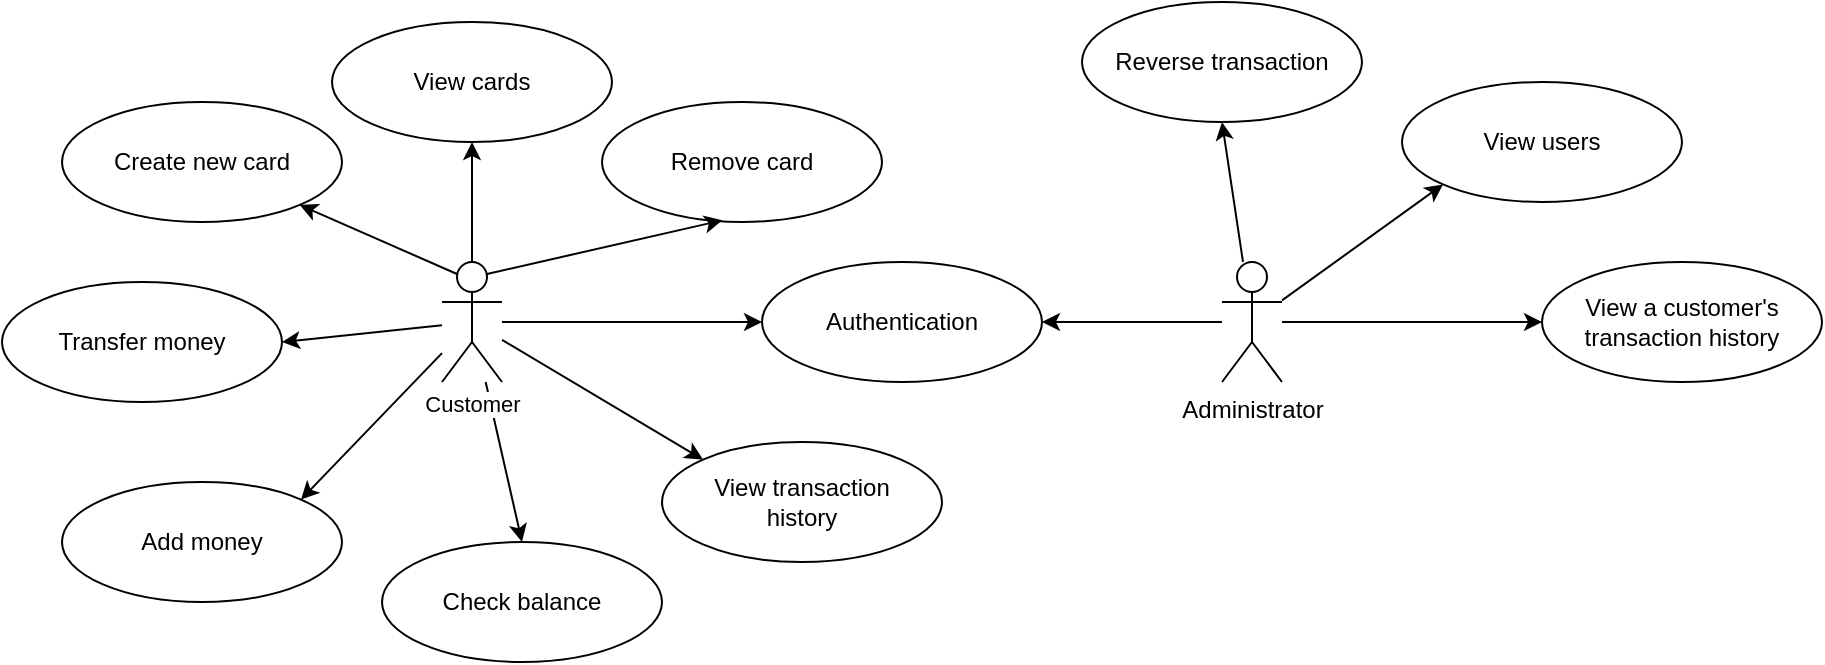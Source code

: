<mxfile>
    <diagram name="Page-1" id="1nHGlWU5jBoHTrUnYx-W">
        <mxGraphModel dx="2110" dy="686" grid="1" gridSize="10" guides="1" tooltips="1" connect="1" arrows="1" fold="1" page="1" pageScale="1" pageWidth="850" pageHeight="1100" math="0" shadow="0">
            <root>
                <mxCell id="0"/>
                <mxCell id="1" parent="0"/>
                <mxCell id="KlgS9JjJHQomffS3OAyq-1" value="Authentication" style="ellipse;whiteSpace=wrap;html=1;" parent="1" vertex="1">
                    <mxGeometry x="280" y="310" width="140" height="60" as="geometry"/>
                </mxCell>
                <mxCell id="KlgS9JjJHQomffS3OAyq-2" value="Administrator" style="shape=umlActor;verticalLabelPosition=bottom;verticalAlign=top;html=1;outlineConnect=0;" parent="1" vertex="1">
                    <mxGeometry x="510" y="310" width="30" height="60" as="geometry"/>
                </mxCell>
                <mxCell id="KlgS9JjJHQomffS3OAyq-3" value="" style="endArrow=classic;html=1;rounded=0;entryX=1;entryY=0.5;entryDx=0;entryDy=0;" parent="1" source="KlgS9JjJHQomffS3OAyq-2" target="KlgS9JjJHQomffS3OAyq-1" edge="1">
                    <mxGeometry width="50" height="50" relative="1" as="geometry">
                        <mxPoint x="350" y="380" as="sourcePoint"/>
                        <mxPoint x="400" y="330" as="targetPoint"/>
                    </mxGeometry>
                </mxCell>
                <mxCell id="KlgS9JjJHQomffS3OAyq-5" value="View users" style="ellipse;whiteSpace=wrap;html=1;" parent="1" vertex="1">
                    <mxGeometry x="600" y="220" width="140" height="60" as="geometry"/>
                </mxCell>
                <mxCell id="KlgS9JjJHQomffS3OAyq-8" value="" style="endArrow=classic;html=1;rounded=0;entryX=0;entryY=1;entryDx=0;entryDy=0;" parent="1" source="KlgS9JjJHQomffS3OAyq-2" target="KlgS9JjJHQomffS3OAyq-5" edge="1">
                    <mxGeometry width="50" height="50" relative="1" as="geometry">
                        <mxPoint x="390" y="330" as="sourcePoint"/>
                        <mxPoint x="200" y="340" as="targetPoint"/>
                    </mxGeometry>
                </mxCell>
                <mxCell id="KlgS9JjJHQomffS3OAyq-13" value="Remove card" style="ellipse;whiteSpace=wrap;html=1;" parent="1" vertex="1">
                    <mxGeometry x="200" y="230" width="140" height="60" as="geometry"/>
                </mxCell>
                <mxCell id="KlgS9JjJHQomffS3OAyq-14" value="" style="endArrow=classic;html=1;rounded=0;entryX=0.43;entryY=0.986;entryDx=0;entryDy=0;exitX=0.75;exitY=0.1;exitDx=0;exitDy=0;exitPerimeter=0;entryPerimeter=0;" parent="1" source="KlgS9JjJHQomffS3OAyq-23" target="KlgS9JjJHQomffS3OAyq-13" edge="1">
                    <mxGeometry width="50" height="50" relative="1" as="geometry">
                        <mxPoint x="390" y="330" as="sourcePoint"/>
                        <mxPoint x="470" y="460" as="targetPoint"/>
                    </mxGeometry>
                </mxCell>
                <mxCell id="KlgS9JjJHQomffS3OAyq-16" value="Create new card" style="ellipse;whiteSpace=wrap;html=1;" parent="1" vertex="1">
                    <mxGeometry x="-70" y="230" width="140" height="60" as="geometry"/>
                </mxCell>
                <mxCell id="KlgS9JjJHQomffS3OAyq-17" value="" style="endArrow=classic;html=1;rounded=0;exitX=0.25;exitY=0.1;exitDx=0;exitDy=0;exitPerimeter=0;" parent="1" source="KlgS9JjJHQomffS3OAyq-23" target="KlgS9JjJHQomffS3OAyq-16" edge="1">
                    <mxGeometry width="50" height="50" relative="1" as="geometry">
                        <mxPoint x="150" y="155.0" as="sourcePoint"/>
                        <mxPoint x="150" y="275" as="targetPoint"/>
                    </mxGeometry>
                </mxCell>
                <mxCell id="KlgS9JjJHQomffS3OAyq-19" value="View transaction&lt;br&gt;history" style="ellipse;whiteSpace=wrap;html=1;" parent="1" vertex="1">
                    <mxGeometry x="230" y="400" width="140" height="60" as="geometry"/>
                </mxCell>
                <mxCell id="KlgS9JjJHQomffS3OAyq-20" value="" style="endArrow=classic;html=1;rounded=0;entryX=0;entryY=0.5;entryDx=0;entryDy=0;" parent="1" source="KlgS9JjJHQomffS3OAyq-2" target="10" edge="1">
                    <mxGeometry width="50" height="50" relative="1" as="geometry">
                        <mxPoint x="536" y="380" as="sourcePoint"/>
                        <mxPoint x="540" y="480" as="targetPoint"/>
                    </mxGeometry>
                </mxCell>
                <mxCell id="KlgS9JjJHQomffS3OAyq-21" value="Reverse transaction" style="ellipse;whiteSpace=wrap;html=1;" parent="1" vertex="1">
                    <mxGeometry x="440" y="180" width="140" height="60" as="geometry"/>
                </mxCell>
                <mxCell id="KlgS9JjJHQomffS3OAyq-22" value="" style="endArrow=classic;html=1;rounded=0;entryX=0.5;entryY=1;entryDx=0;entryDy=0;" parent="1" source="KlgS9JjJHQomffS3OAyq-2" target="KlgS9JjJHQomffS3OAyq-21" edge="1">
                    <mxGeometry width="50" height="50" relative="1" as="geometry">
                        <mxPoint x="536" y="380" as="sourcePoint"/>
                        <mxPoint x="540" y="480" as="targetPoint"/>
                    </mxGeometry>
                </mxCell>
                <mxCell id="12" style="edgeStyle=none;html=1;exitX=0.5;exitY=0;exitDx=0;exitDy=0;exitPerimeter=0;entryX=0.5;entryY=1;entryDx=0;entryDy=0;" edge="1" parent="1" source="KlgS9JjJHQomffS3OAyq-23" target="11">
                    <mxGeometry relative="1" as="geometry"/>
                </mxCell>
                <mxCell id="KlgS9JjJHQomffS3OAyq-23" value="" style="shape=umlActor;verticalLabelPosition=bottom;verticalAlign=top;html=1;" parent="1" vertex="1">
                    <mxGeometry x="120" y="310" width="30" height="60" as="geometry"/>
                </mxCell>
                <mxCell id="KlgS9JjJHQomffS3OAyq-24" value="" style="endArrow=classic;html=1;rounded=0;entryX=0;entryY=0.5;entryDx=0;entryDy=0;" parent="1" source="KlgS9JjJHQomffS3OAyq-23" target="KlgS9JjJHQomffS3OAyq-1" edge="1">
                    <mxGeometry width="50" height="50" relative="1" as="geometry">
                        <mxPoint x="200" y="369.31" as="sourcePoint"/>
                        <mxPoint x="300" y="369.31" as="targetPoint"/>
                    </mxGeometry>
                </mxCell>
                <mxCell id="KlgS9JjJHQomffS3OAyq-25" value="" style="endArrow=classic;html=1;rounded=0;entryX=0;entryY=0;entryDx=0;entryDy=0;" parent="1" source="KlgS9JjJHQomffS3OAyq-23" target="KlgS9JjJHQomffS3OAyq-19" edge="1">
                    <mxGeometry width="50" height="50" relative="1" as="geometry">
                        <mxPoint x="160" y="350" as="sourcePoint"/>
                        <mxPoint x="290" y="350" as="targetPoint"/>
                    </mxGeometry>
                </mxCell>
                <mxCell id="KlgS9JjJHQomffS3OAyq-26" value="Check balance" style="ellipse;whiteSpace=wrap;html=1;" parent="1" vertex="1">
                    <mxGeometry x="90" y="450" width="140" height="60" as="geometry"/>
                </mxCell>
                <mxCell id="KlgS9JjJHQomffS3OAyq-27" value="" style="endArrow=classic;html=1;rounded=0;entryX=0.5;entryY=0;entryDx=0;entryDy=0;" parent="1" source="KlgS9JjJHQomffS3OAyq-23" target="KlgS9JjJHQomffS3OAyq-26" edge="1">
                    <mxGeometry width="50" height="50" relative="1" as="geometry">
                        <mxPoint x="160" y="360" as="sourcePoint"/>
                        <mxPoint x="310" y="459" as="targetPoint"/>
                    </mxGeometry>
                </mxCell>
                <mxCell id="3" value="Customer" style="edgeLabel;html=1;align=center;verticalAlign=middle;resizable=0;points=[];" parent="KlgS9JjJHQomffS3OAyq-27" vertex="1" connectable="0">
                    <mxGeometry x="-0.691" y="-1" relative="1" as="geometry">
                        <mxPoint x="-9" y="-2" as="offset"/>
                    </mxGeometry>
                </mxCell>
                <mxCell id="KlgS9JjJHQomffS3OAyq-28" value="Add money" style="ellipse;whiteSpace=wrap;html=1;" parent="1" vertex="1">
                    <mxGeometry x="-70" y="420" width="140" height="60" as="geometry"/>
                </mxCell>
                <mxCell id="KlgS9JjJHQomffS3OAyq-29" value="" style="endArrow=classic;html=1;rounded=0;entryX=1;entryY=0;entryDx=0;entryDy=0;" parent="1" source="KlgS9JjJHQomffS3OAyq-23" target="KlgS9JjJHQomffS3OAyq-28" edge="1">
                    <mxGeometry width="50" height="50" relative="1" as="geometry">
                        <mxPoint x="160" y="350" as="sourcePoint"/>
                        <mxPoint x="290" y="350" as="targetPoint"/>
                    </mxGeometry>
                </mxCell>
                <mxCell id="KlgS9JjJHQomffS3OAyq-30" value="Transfer money" style="ellipse;whiteSpace=wrap;html=1;" parent="1" vertex="1">
                    <mxGeometry x="-100" y="320" width="140" height="60" as="geometry"/>
                </mxCell>
                <mxCell id="KlgS9JjJHQomffS3OAyq-31" value="" style="endArrow=classic;html=1;rounded=0;entryX=1;entryY=0.5;entryDx=0;entryDy=0;" parent="1" source="KlgS9JjJHQomffS3OAyq-23" target="KlgS9JjJHQomffS3OAyq-30" edge="1">
                    <mxGeometry width="50" height="50" relative="1" as="geometry">
                        <mxPoint x="146" y="380" as="sourcePoint"/>
                        <mxPoint x="150" y="460" as="targetPoint"/>
                    </mxGeometry>
                </mxCell>
                <mxCell id="10" value="View a customer's transaction history" style="ellipse;whiteSpace=wrap;html=1;" parent="1" vertex="1">
                    <mxGeometry x="670" y="310" width="140" height="60" as="geometry"/>
                </mxCell>
                <mxCell id="11" value="View cards" style="ellipse;whiteSpace=wrap;html=1;" vertex="1" parent="1">
                    <mxGeometry x="65" y="190" width="140" height="60" as="geometry"/>
                </mxCell>
            </root>
        </mxGraphModel>
    </diagram>
</mxfile>